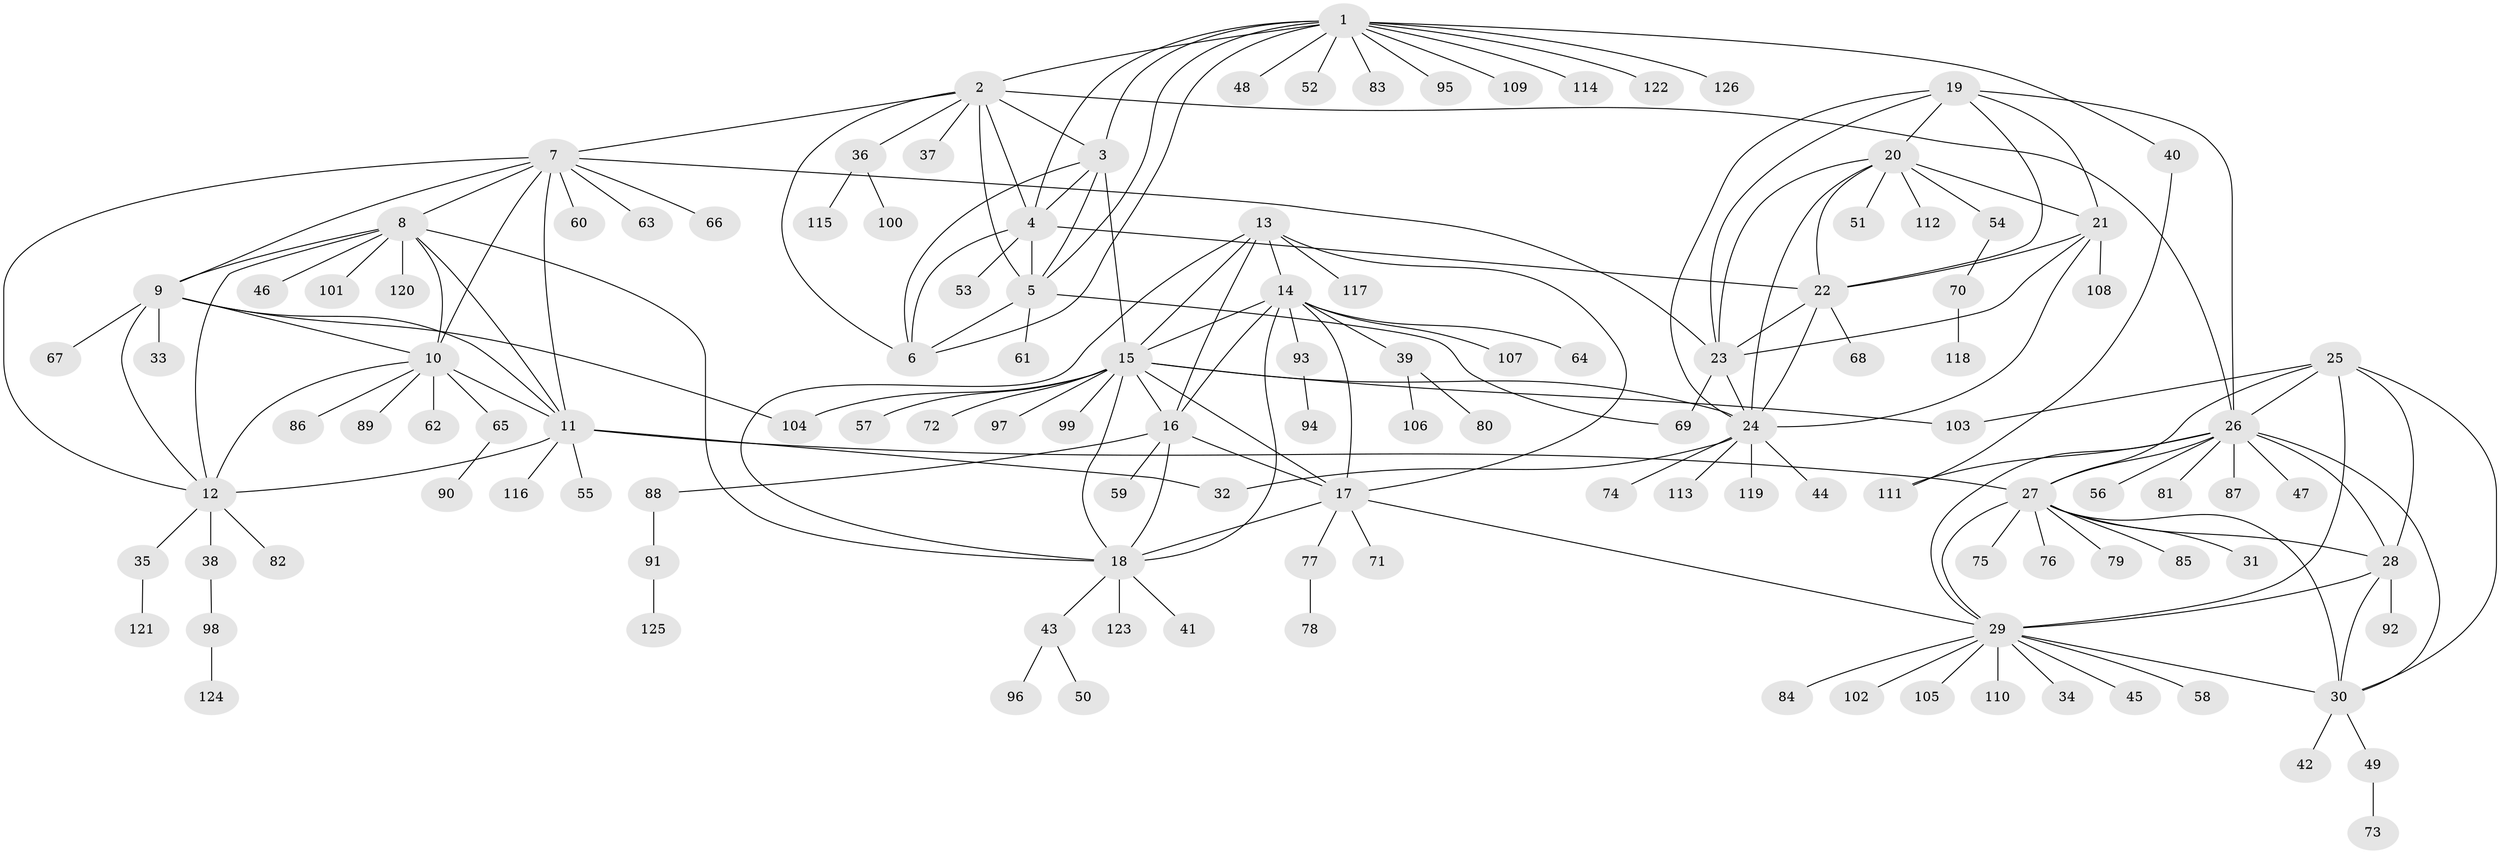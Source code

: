 // Generated by graph-tools (version 1.1) at 2025/11/02/27/25 16:11:30]
// undirected, 126 vertices, 186 edges
graph export_dot {
graph [start="1"]
  node [color=gray90,style=filled];
  1;
  2;
  3;
  4;
  5;
  6;
  7;
  8;
  9;
  10;
  11;
  12;
  13;
  14;
  15;
  16;
  17;
  18;
  19;
  20;
  21;
  22;
  23;
  24;
  25;
  26;
  27;
  28;
  29;
  30;
  31;
  32;
  33;
  34;
  35;
  36;
  37;
  38;
  39;
  40;
  41;
  42;
  43;
  44;
  45;
  46;
  47;
  48;
  49;
  50;
  51;
  52;
  53;
  54;
  55;
  56;
  57;
  58;
  59;
  60;
  61;
  62;
  63;
  64;
  65;
  66;
  67;
  68;
  69;
  70;
  71;
  72;
  73;
  74;
  75;
  76;
  77;
  78;
  79;
  80;
  81;
  82;
  83;
  84;
  85;
  86;
  87;
  88;
  89;
  90;
  91;
  92;
  93;
  94;
  95;
  96;
  97;
  98;
  99;
  100;
  101;
  102;
  103;
  104;
  105;
  106;
  107;
  108;
  109;
  110;
  111;
  112;
  113;
  114;
  115;
  116;
  117;
  118;
  119;
  120;
  121;
  122;
  123;
  124;
  125;
  126;
  1 -- 2;
  1 -- 3;
  1 -- 4;
  1 -- 5;
  1 -- 6;
  1 -- 40;
  1 -- 48;
  1 -- 52;
  1 -- 83;
  1 -- 95;
  1 -- 109;
  1 -- 114;
  1 -- 122;
  1 -- 126;
  2 -- 3;
  2 -- 4;
  2 -- 5;
  2 -- 6;
  2 -- 7;
  2 -- 26;
  2 -- 36;
  2 -- 37;
  3 -- 4;
  3 -- 5;
  3 -- 6;
  3 -- 15;
  4 -- 5;
  4 -- 6;
  4 -- 22;
  4 -- 53;
  5 -- 6;
  5 -- 61;
  5 -- 69;
  7 -- 8;
  7 -- 9;
  7 -- 10;
  7 -- 11;
  7 -- 12;
  7 -- 23;
  7 -- 60;
  7 -- 63;
  7 -- 66;
  8 -- 9;
  8 -- 10;
  8 -- 11;
  8 -- 12;
  8 -- 18;
  8 -- 46;
  8 -- 101;
  8 -- 120;
  9 -- 10;
  9 -- 11;
  9 -- 12;
  9 -- 33;
  9 -- 67;
  9 -- 104;
  10 -- 11;
  10 -- 12;
  10 -- 62;
  10 -- 65;
  10 -- 86;
  10 -- 89;
  11 -- 12;
  11 -- 27;
  11 -- 32;
  11 -- 55;
  11 -- 116;
  12 -- 35;
  12 -- 38;
  12 -- 82;
  13 -- 14;
  13 -- 15;
  13 -- 16;
  13 -- 17;
  13 -- 18;
  13 -- 117;
  14 -- 15;
  14 -- 16;
  14 -- 17;
  14 -- 18;
  14 -- 39;
  14 -- 64;
  14 -- 93;
  14 -- 107;
  15 -- 16;
  15 -- 17;
  15 -- 18;
  15 -- 24;
  15 -- 57;
  15 -- 72;
  15 -- 97;
  15 -- 99;
  15 -- 103;
  15 -- 104;
  16 -- 17;
  16 -- 18;
  16 -- 59;
  16 -- 88;
  17 -- 18;
  17 -- 29;
  17 -- 71;
  17 -- 77;
  18 -- 41;
  18 -- 43;
  18 -- 123;
  19 -- 20;
  19 -- 21;
  19 -- 22;
  19 -- 23;
  19 -- 24;
  19 -- 26;
  20 -- 21;
  20 -- 22;
  20 -- 23;
  20 -- 24;
  20 -- 51;
  20 -- 54;
  20 -- 112;
  21 -- 22;
  21 -- 23;
  21 -- 24;
  21 -- 108;
  22 -- 23;
  22 -- 24;
  22 -- 68;
  23 -- 24;
  23 -- 69;
  24 -- 32;
  24 -- 44;
  24 -- 74;
  24 -- 113;
  24 -- 119;
  25 -- 26;
  25 -- 27;
  25 -- 28;
  25 -- 29;
  25 -- 30;
  25 -- 103;
  26 -- 27;
  26 -- 28;
  26 -- 29;
  26 -- 30;
  26 -- 47;
  26 -- 56;
  26 -- 81;
  26 -- 87;
  26 -- 111;
  27 -- 28;
  27 -- 29;
  27 -- 30;
  27 -- 31;
  27 -- 75;
  27 -- 76;
  27 -- 79;
  27 -- 85;
  28 -- 29;
  28 -- 30;
  28 -- 92;
  29 -- 30;
  29 -- 34;
  29 -- 45;
  29 -- 58;
  29 -- 84;
  29 -- 102;
  29 -- 105;
  29 -- 110;
  30 -- 42;
  30 -- 49;
  35 -- 121;
  36 -- 100;
  36 -- 115;
  38 -- 98;
  39 -- 80;
  39 -- 106;
  40 -- 111;
  43 -- 50;
  43 -- 96;
  49 -- 73;
  54 -- 70;
  65 -- 90;
  70 -- 118;
  77 -- 78;
  88 -- 91;
  91 -- 125;
  93 -- 94;
  98 -- 124;
}
